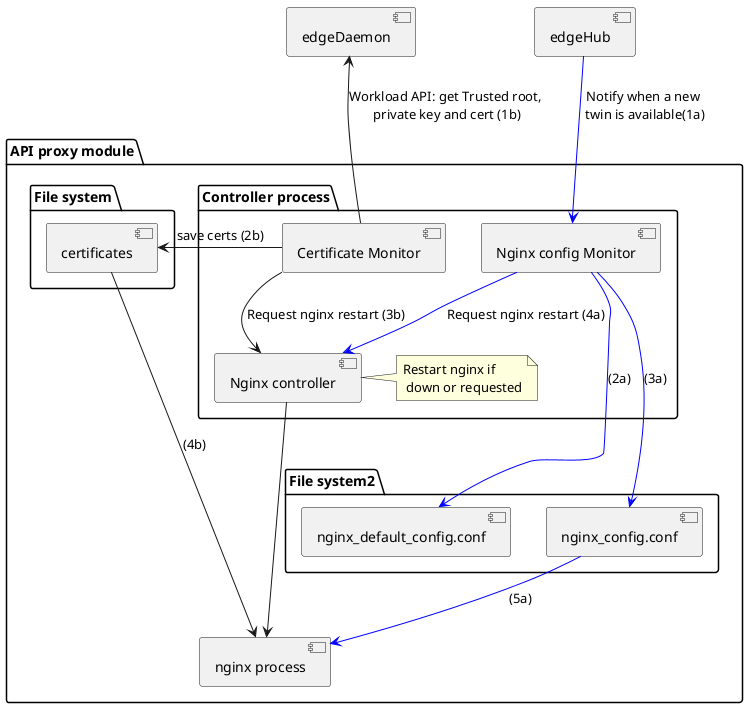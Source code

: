 @startuml api proxy mode design


[edgeDaemon]
[edgeHub]


package "API proxy module" {

package "File system2" {
[nginx_default_config.conf]
[nginx_config.conf]
}

package "Controller process" {
[Certificate Monitor] -up-> [edgeDaemon] : Workload API: get Trusted root,\n private key and cert (1b)

[edgeHub] -[#blue]down-> [Nginx config Monitor]: Notify when a new\n twin is available(1a)
[Nginx config Monitor] -[#blue]down-> [Nginx controller]:Request nginx restart (4a)
[Certificate Monitor] -down-> [Nginx controller]:Request nginx restart (3b)

[Nginx config Monitor]--[#blue]down->[nginx_default_config.conf]: (2a)
[Nginx config Monitor]--[#blue]down->[nginx_config.conf]: (3a)

note right of [Nginx controller]:Restart nginx if\n down or requested
}

package "File system" {
[Certificate Monitor] -left->[certificates]: save certs (2b)
}


[Nginx controller]-down->[nginx process]
[certificates] -down->[nginx process]: (4b) 
[nginx_config.conf] -[#blue]down->[nginx process]: (5a) 
}



@enduml
